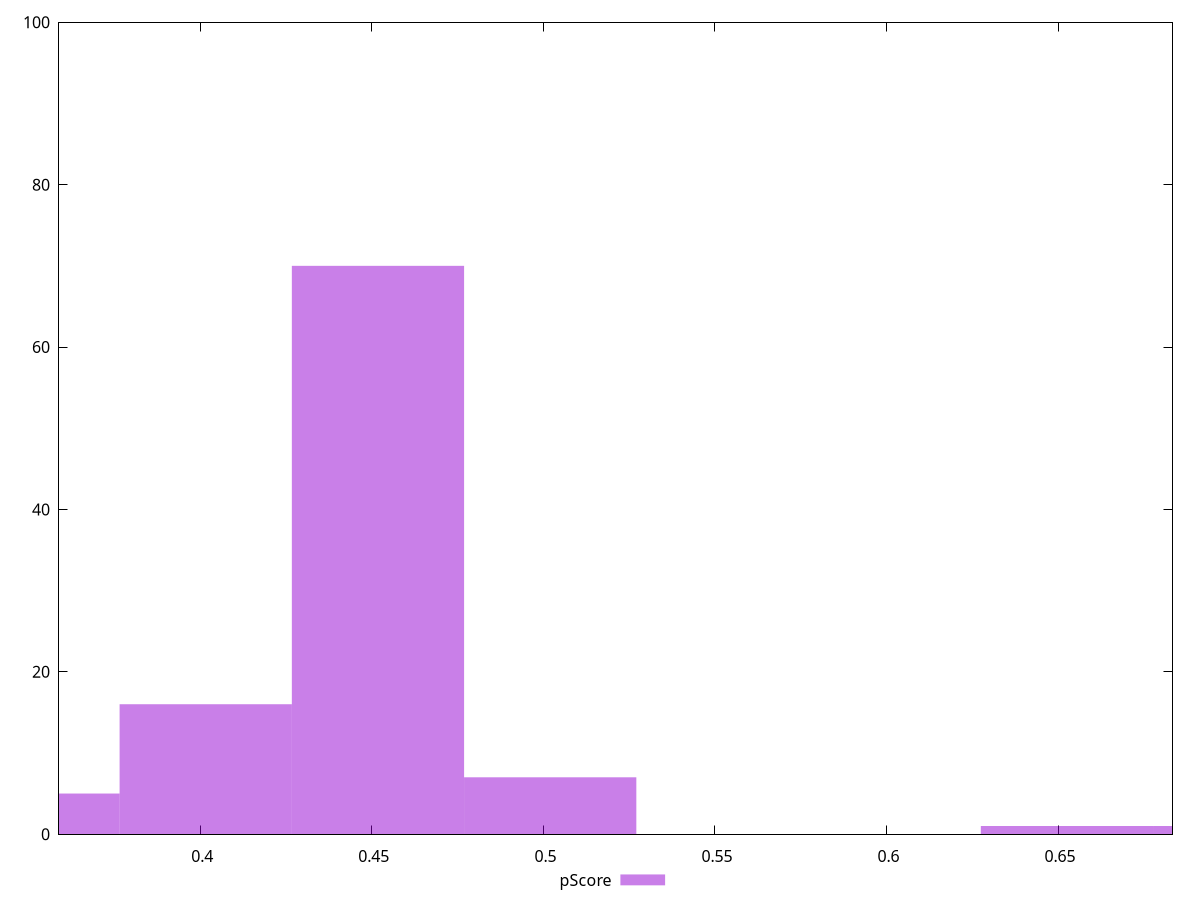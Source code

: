 reset

$pScore <<EOF
0.451780021412434 70
0.4015822412554969 16
0.5019778015693711 7
0.3513844610985598 5
0.6525711420401825 1
0.7027689221971196 1
EOF

set key outside below
set boxwidth 0.050197780156937113
set xrange [0.3588235294117647:0.6833333333333333]
set yrange [0:100]
set trange [0:100]
set style fill transparent solid 0.5 noborder
set terminal svg size 640, 490 enhanced background rgb 'white'
set output "reprap/uses-webp-images/samples/pages+cached+noexternal+nomedia+nocss+nojs/pScore/histogram.svg"

plot $pScore title "pScore" with boxes

reset
